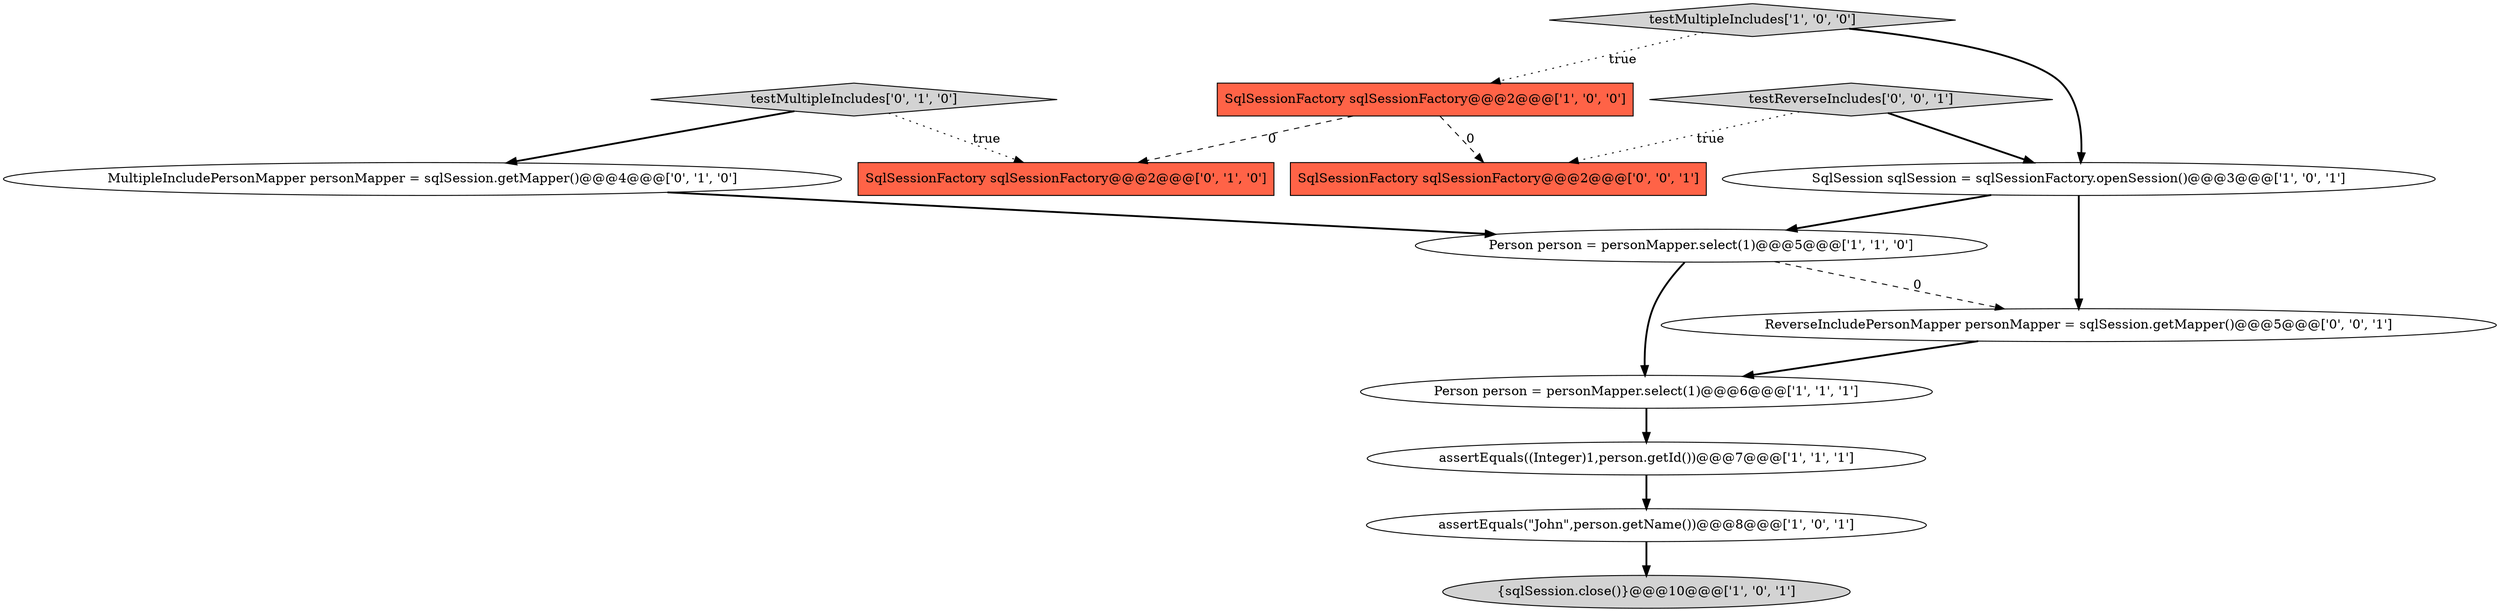 digraph {
8 [style = filled, label = "SqlSessionFactory sqlSessionFactory@@@2@@@['0', '1', '0']", fillcolor = tomato, shape = box image = "AAA1AAABBB2BBB"];
10 [style = filled, label = "MultipleIncludePersonMapper personMapper = sqlSession.getMapper()@@@4@@@['0', '1', '0']", fillcolor = white, shape = ellipse image = "AAA0AAABBB2BBB"];
2 [style = filled, label = "assertEquals(\"John\",person.getName())@@@8@@@['1', '0', '1']", fillcolor = white, shape = ellipse image = "AAA0AAABBB1BBB"];
5 [style = filled, label = "Person person = personMapper.select(1)@@@5@@@['1', '1', '0']", fillcolor = white, shape = ellipse image = "AAA0AAABBB1BBB"];
12 [style = filled, label = "SqlSessionFactory sqlSessionFactory@@@2@@@['0', '0', '1']", fillcolor = tomato, shape = box image = "AAA0AAABBB3BBB"];
9 [style = filled, label = "testMultipleIncludes['0', '1', '0']", fillcolor = lightgray, shape = diamond image = "AAA0AAABBB2BBB"];
3 [style = filled, label = "testMultipleIncludes['1', '0', '0']", fillcolor = lightgray, shape = diamond image = "AAA0AAABBB1BBB"];
13 [style = filled, label = "testReverseIncludes['0', '0', '1']", fillcolor = lightgray, shape = diamond image = "AAA0AAABBB3BBB"];
6 [style = filled, label = "SqlSession sqlSession = sqlSessionFactory.openSession()@@@3@@@['1', '0', '1']", fillcolor = white, shape = ellipse image = "AAA0AAABBB1BBB"];
4 [style = filled, label = "Person person = personMapper.select(1)@@@6@@@['1', '1', '1']", fillcolor = white, shape = ellipse image = "AAA0AAABBB1BBB"];
1 [style = filled, label = "{sqlSession.close()}@@@10@@@['1', '0', '1']", fillcolor = lightgray, shape = ellipse image = "AAA0AAABBB1BBB"];
0 [style = filled, label = "SqlSessionFactory sqlSessionFactory@@@2@@@['1', '0', '0']", fillcolor = tomato, shape = box image = "AAA1AAABBB1BBB"];
11 [style = filled, label = "ReverseIncludePersonMapper personMapper = sqlSession.getMapper()@@@5@@@['0', '0', '1']", fillcolor = white, shape = ellipse image = "AAA0AAABBB3BBB"];
7 [style = filled, label = "assertEquals((Integer)1,person.getId())@@@7@@@['1', '1', '1']", fillcolor = white, shape = ellipse image = "AAA0AAABBB1BBB"];
0->8 [style = dashed, label="0"];
6->5 [style = bold, label=""];
3->6 [style = bold, label=""];
10->5 [style = bold, label=""];
9->10 [style = bold, label=""];
13->6 [style = bold, label=""];
0->12 [style = dashed, label="0"];
5->11 [style = dashed, label="0"];
13->12 [style = dotted, label="true"];
7->2 [style = bold, label=""];
2->1 [style = bold, label=""];
6->11 [style = bold, label=""];
4->7 [style = bold, label=""];
5->4 [style = bold, label=""];
11->4 [style = bold, label=""];
3->0 [style = dotted, label="true"];
9->8 [style = dotted, label="true"];
}
